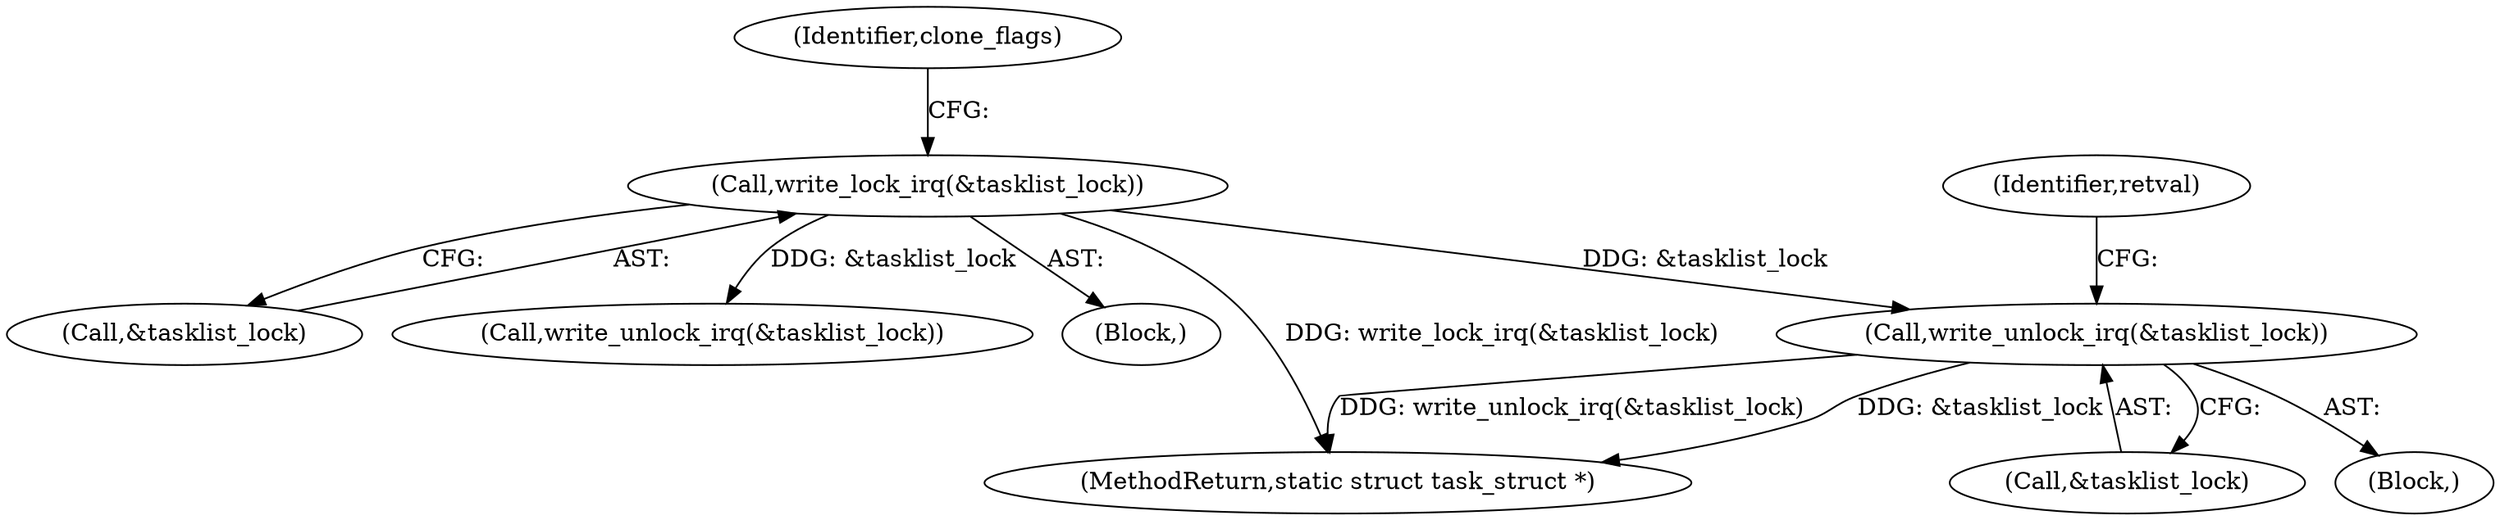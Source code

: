 digraph "0_linux_e66eded8309ebf679d3d3c1f5820d1f2ca332c71_0@API" {
"1000957" [label="(Call,write_unlock_irq(&tasklist_lock))"];
"1000900" [label="(Call,write_lock_irq(&tasklist_lock))"];
"1000905" [label="(Identifier,clone_flags)"];
"1000901" [label="(Call,&tasklist_lock)"];
"1000957" [label="(Call,write_unlock_irq(&tasklist_lock))"];
"1001108" [label="(Call,write_unlock_irq(&tasklist_lock))"];
"1000127" [label="(Block,)"];
"1000958" [label="(Call,&tasklist_lock)"];
"1001227" [label="(MethodReturn,static struct task_struct *)"];
"1000900" [label="(Call,write_lock_irq(&tasklist_lock))"];
"1000949" [label="(Block,)"];
"1000961" [label="(Identifier,retval)"];
"1000957" -> "1000949"  [label="AST: "];
"1000957" -> "1000958"  [label="CFG: "];
"1000958" -> "1000957"  [label="AST: "];
"1000961" -> "1000957"  [label="CFG: "];
"1000957" -> "1001227"  [label="DDG: write_unlock_irq(&tasklist_lock)"];
"1000957" -> "1001227"  [label="DDG: &tasklist_lock"];
"1000900" -> "1000957"  [label="DDG: &tasklist_lock"];
"1000900" -> "1000127"  [label="AST: "];
"1000900" -> "1000901"  [label="CFG: "];
"1000901" -> "1000900"  [label="AST: "];
"1000905" -> "1000900"  [label="CFG: "];
"1000900" -> "1001227"  [label="DDG: write_lock_irq(&tasklist_lock)"];
"1000900" -> "1001108"  [label="DDG: &tasklist_lock"];
}
